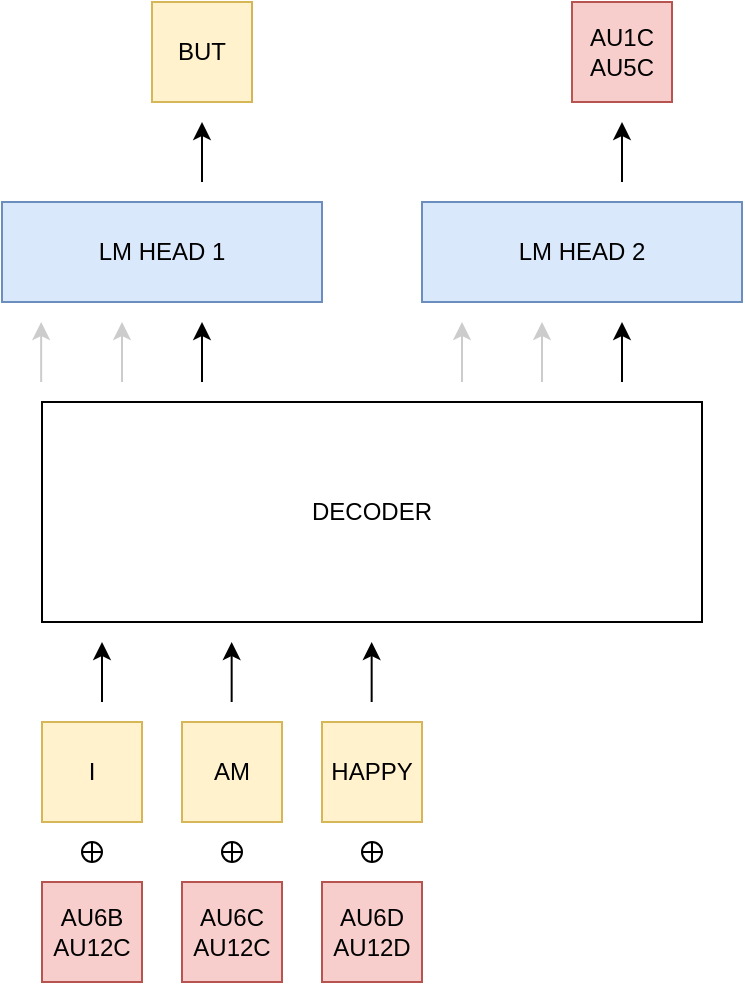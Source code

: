 <mxfile version="24.4.0" type="device">
  <diagram name="Page-1" id="2YBvvXClWsGukQMizWep">
    <mxGraphModel dx="1298" dy="734" grid="1" gridSize="10" guides="1" tooltips="1" connect="1" arrows="1" fold="1" page="1" pageScale="1" pageWidth="850" pageHeight="1100" math="0" shadow="0">
      <root>
        <mxCell id="0" />
        <mxCell id="1" parent="0" />
        <mxCell id="Pc8auaTFQ1UGQjP6-LpM-1" value="I" style="rounded=0;whiteSpace=wrap;html=1;fillColor=#fff2cc;strokeColor=#d6b656;" vertex="1" parent="1">
          <mxGeometry x="230" y="430" width="50" height="50" as="geometry" />
        </mxCell>
        <mxCell id="Pc8auaTFQ1UGQjP6-LpM-2" value="AM" style="rounded=0;whiteSpace=wrap;html=1;fillColor=#fff2cc;strokeColor=#d6b656;" vertex="1" parent="1">
          <mxGeometry x="300" y="430" width="50" height="50" as="geometry" />
        </mxCell>
        <mxCell id="Pc8auaTFQ1UGQjP6-LpM-3" value="HAPPY" style="rounded=0;whiteSpace=wrap;html=1;fillColor=#fff2cc;strokeColor=#d6b656;" vertex="1" parent="1">
          <mxGeometry x="370" y="430" width="50" height="50" as="geometry" />
        </mxCell>
        <mxCell id="Pc8auaTFQ1UGQjP6-LpM-4" value="&lt;div&gt;AU6B&lt;/div&gt;&lt;div&gt;AU12C&lt;br&gt;&lt;/div&gt;" style="rounded=0;whiteSpace=wrap;html=1;fillColor=#f8cecc;strokeColor=#b85450;" vertex="1" parent="1">
          <mxGeometry x="230" y="510" width="50" height="50" as="geometry" />
        </mxCell>
        <mxCell id="Pc8auaTFQ1UGQjP6-LpM-6" value="&lt;div&gt;AU6C&lt;/div&gt;&lt;div&gt;AU12C&lt;br&gt;&lt;/div&gt;" style="rounded=0;whiteSpace=wrap;html=1;fillColor=#f8cecc;strokeColor=#b85450;" vertex="1" parent="1">
          <mxGeometry x="300" y="510" width="50" height="50" as="geometry" />
        </mxCell>
        <mxCell id="Pc8auaTFQ1UGQjP6-LpM-7" value="&lt;div&gt;AU6D&lt;/div&gt;&lt;div&gt;AU12D&lt;br&gt;&lt;/div&gt;" style="rounded=0;whiteSpace=wrap;html=1;fillColor=#f8cecc;strokeColor=#b85450;" vertex="1" parent="1">
          <mxGeometry x="370" y="510" width="50" height="50" as="geometry" />
        </mxCell>
        <mxCell id="Pc8auaTFQ1UGQjP6-LpM-10" value="" style="shape=orEllipse;perimeter=ellipsePerimeter;whiteSpace=wrap;html=1;backgroundOutline=1;" vertex="1" parent="1">
          <mxGeometry x="250" y="490" width="10" height="10" as="geometry" />
        </mxCell>
        <mxCell id="Pc8auaTFQ1UGQjP6-LpM-11" value="" style="shape=orEllipse;perimeter=ellipsePerimeter;whiteSpace=wrap;html=1;backgroundOutline=1;" vertex="1" parent="1">
          <mxGeometry x="320" y="490" width="10" height="10" as="geometry" />
        </mxCell>
        <mxCell id="Pc8auaTFQ1UGQjP6-LpM-12" value="" style="shape=orEllipse;perimeter=ellipsePerimeter;whiteSpace=wrap;html=1;backgroundOutline=1;" vertex="1" parent="1">
          <mxGeometry x="390" y="490" width="10" height="10" as="geometry" />
        </mxCell>
        <mxCell id="Pc8auaTFQ1UGQjP6-LpM-16" value="DECODER" style="rounded=0;whiteSpace=wrap;html=1;" vertex="1" parent="1">
          <mxGeometry x="230" y="270" width="330" height="110" as="geometry" />
        </mxCell>
        <mxCell id="Pc8auaTFQ1UGQjP6-LpM-17" value="" style="endArrow=classic;html=1;rounded=0;" edge="1" parent="1">
          <mxGeometry width="50" height="50" relative="1" as="geometry">
            <mxPoint x="260" y="420" as="sourcePoint" />
            <mxPoint x="260" y="390" as="targetPoint" />
          </mxGeometry>
        </mxCell>
        <mxCell id="Pc8auaTFQ1UGQjP6-LpM-18" value="" style="endArrow=classic;html=1;rounded=0;" edge="1" parent="1">
          <mxGeometry width="50" height="50" relative="1" as="geometry">
            <mxPoint x="324.83" y="420" as="sourcePoint" />
            <mxPoint x="324.83" y="390" as="targetPoint" />
          </mxGeometry>
        </mxCell>
        <mxCell id="Pc8auaTFQ1UGQjP6-LpM-19" value="" style="endArrow=classic;html=1;rounded=0;" edge="1" parent="1">
          <mxGeometry width="50" height="50" relative="1" as="geometry">
            <mxPoint x="394.83" y="420" as="sourcePoint" />
            <mxPoint x="394.83" y="390" as="targetPoint" />
          </mxGeometry>
        </mxCell>
        <mxCell id="Pc8auaTFQ1UGQjP6-LpM-20" value="LM HEAD 1" style="rounded=0;whiteSpace=wrap;html=1;fillColor=#dae8fc;strokeColor=#6c8ebf;" vertex="1" parent="1">
          <mxGeometry x="210" y="170" width="160" height="50" as="geometry" />
        </mxCell>
        <mxCell id="Pc8auaTFQ1UGQjP6-LpM-21" value="LM HEAD 2" style="rounded=0;whiteSpace=wrap;html=1;fillColor=#dae8fc;strokeColor=#6c8ebf;" vertex="1" parent="1">
          <mxGeometry x="420" y="170" width="160" height="50" as="geometry" />
        </mxCell>
        <mxCell id="Pc8auaTFQ1UGQjP6-LpM-28" value="" style="endArrow=classic;html=1;rounded=0;fillColor=#f5f5f5;strokeColor=#CCCCCC;" edge="1" parent="1">
          <mxGeometry width="50" height="50" relative="1" as="geometry">
            <mxPoint x="229.58" y="260" as="sourcePoint" />
            <mxPoint x="229.58" y="230" as="targetPoint" />
          </mxGeometry>
        </mxCell>
        <mxCell id="Pc8auaTFQ1UGQjP6-LpM-29" value="" style="endArrow=classic;html=1;rounded=0;fillColor=#f5f5f5;strokeColor=#CCCCCC;" edge="1" parent="1">
          <mxGeometry width="50" height="50" relative="1" as="geometry">
            <mxPoint x="270" y="260" as="sourcePoint" />
            <mxPoint x="270" y="230" as="targetPoint" />
          </mxGeometry>
        </mxCell>
        <mxCell id="Pc8auaTFQ1UGQjP6-LpM-30" value="" style="endArrow=classic;html=1;rounded=0;" edge="1" parent="1">
          <mxGeometry width="50" height="50" relative="1" as="geometry">
            <mxPoint x="310" y="260" as="sourcePoint" />
            <mxPoint x="310" y="230" as="targetPoint" />
          </mxGeometry>
        </mxCell>
        <mxCell id="Pc8auaTFQ1UGQjP6-LpM-31" value="" style="endArrow=classic;html=1;rounded=0;strokeColor=#CCCCCC;" edge="1" parent="1">
          <mxGeometry width="50" height="50" relative="1" as="geometry">
            <mxPoint x="440" y="260" as="sourcePoint" />
            <mxPoint x="440" y="230" as="targetPoint" />
          </mxGeometry>
        </mxCell>
        <mxCell id="Pc8auaTFQ1UGQjP6-LpM-32" value="" style="endArrow=classic;html=1;rounded=0;strokeColor=#CCCCCC;" edge="1" parent="1">
          <mxGeometry width="50" height="50" relative="1" as="geometry">
            <mxPoint x="480.0" y="260" as="sourcePoint" />
            <mxPoint x="480.0" y="230" as="targetPoint" />
          </mxGeometry>
        </mxCell>
        <mxCell id="Pc8auaTFQ1UGQjP6-LpM-33" value="" style="endArrow=classic;html=1;rounded=0;" edge="1" parent="1">
          <mxGeometry width="50" height="50" relative="1" as="geometry">
            <mxPoint x="520.0" y="260" as="sourcePoint" />
            <mxPoint x="520.0" y="230" as="targetPoint" />
          </mxGeometry>
        </mxCell>
        <mxCell id="Pc8auaTFQ1UGQjP6-LpM-46" value="" style="endArrow=classic;html=1;rounded=0;" edge="1" parent="1">
          <mxGeometry width="50" height="50" relative="1" as="geometry">
            <mxPoint x="310" y="160" as="sourcePoint" />
            <mxPoint x="310" y="130" as="targetPoint" />
          </mxGeometry>
        </mxCell>
        <mxCell id="Pc8auaTFQ1UGQjP6-LpM-47" value="" style="endArrow=classic;html=1;rounded=0;" edge="1" parent="1">
          <mxGeometry width="50" height="50" relative="1" as="geometry">
            <mxPoint x="520.0" y="160" as="sourcePoint" />
            <mxPoint x="520.0" y="130" as="targetPoint" />
          </mxGeometry>
        </mxCell>
        <mxCell id="Pc8auaTFQ1UGQjP6-LpM-48" value="BUT" style="rounded=0;whiteSpace=wrap;html=1;fillColor=#fff2cc;strokeColor=#d6b656;" vertex="1" parent="1">
          <mxGeometry x="285" y="70" width="50" height="50" as="geometry" />
        </mxCell>
        <mxCell id="Pc8auaTFQ1UGQjP6-LpM-49" value="&lt;div&gt;AU1C&lt;/div&gt;&lt;div&gt;AU5C&lt;br&gt;&lt;/div&gt;" style="rounded=0;whiteSpace=wrap;html=1;fillColor=#f8cecc;strokeColor=#b85450;" vertex="1" parent="1">
          <mxGeometry x="495" y="70" width="50" height="50" as="geometry" />
        </mxCell>
      </root>
    </mxGraphModel>
  </diagram>
</mxfile>
